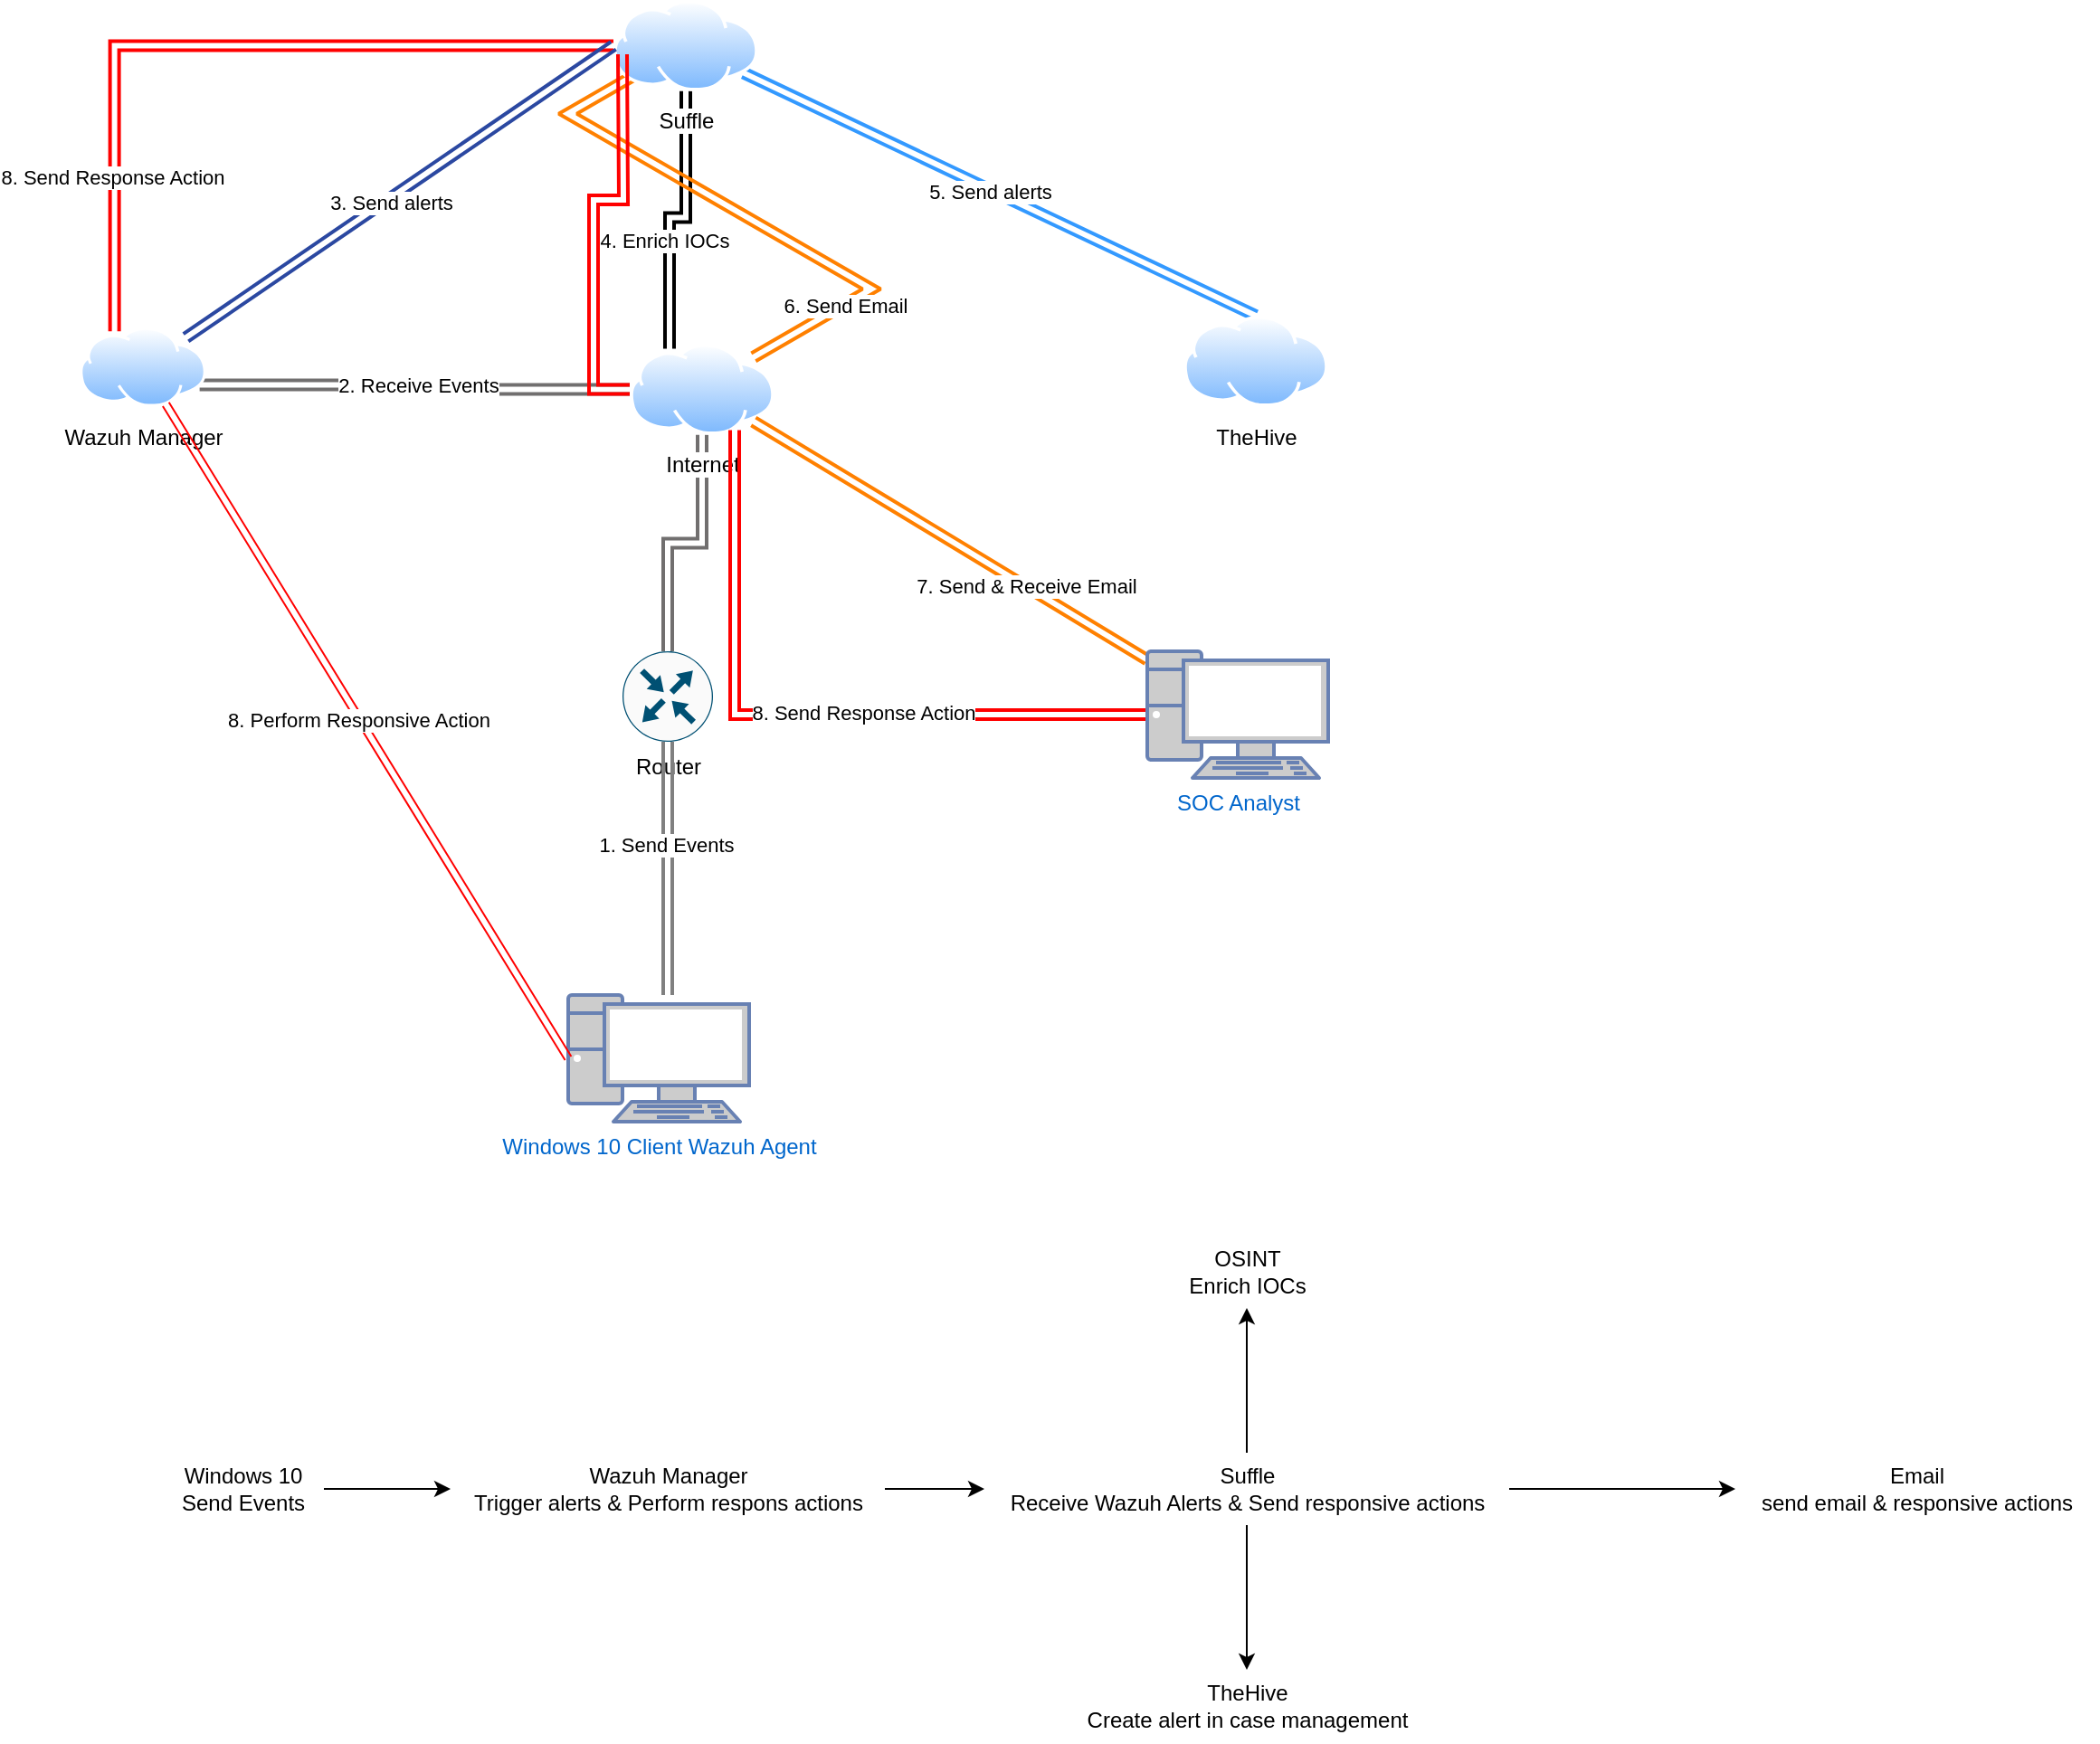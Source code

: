 <mxfile version="22.1.16" type="github">
  <diagram name="Page-1" id="ChK1W9BBv4qw7w4W10nk">
    <mxGraphModel dx="1434" dy="738" grid="1" gridSize="10" guides="1" tooltips="1" connect="1" arrows="1" fold="1" page="1" pageScale="1" pageWidth="827" pageHeight="1169" math="0" shadow="0">
      <root>
        <mxCell id="0" />
        <mxCell id="1" parent="0" />
        <mxCell id="oaZz4HmqSXYziOOv6S-j-2" value="Windows 10 Client Wazuh Agent&lt;br&gt;" style="fontColor=#0066CC;verticalAlign=top;verticalLabelPosition=bottom;labelPosition=center;align=center;html=1;outlineConnect=0;fillColor=#CCCCCC;strokeColor=#6881B3;gradientColor=none;gradientDirection=north;strokeWidth=2;shape=mxgraph.networks.pc;" parent="1" vertex="1">
          <mxGeometry x="340" y="570" width="100" height="70" as="geometry" />
        </mxCell>
        <mxCell id="oaZz4HmqSXYziOOv6S-j-13" style="edgeStyle=orthogonalEdgeStyle;rounded=0;orthogonalLoop=1;jettySize=auto;html=1;shape=link;strokeColor=#716f6f;strokeWidth=2;" parent="1" source="oaZz4HmqSXYziOOv6S-j-4" target="oaZz4HmqSXYziOOv6S-j-6" edge="1">
          <mxGeometry relative="1" as="geometry" />
        </mxCell>
        <mxCell id="oaZz4HmqSXYziOOv6S-j-4" value="Router" style="sketch=0;points=[[0.5,0,0],[1,0.5,0],[0.5,1,0],[0,0.5,0],[0.145,0.145,0],[0.856,0.145,0],[0.855,0.856,0],[0.145,0.855,0]];verticalLabelPosition=bottom;html=1;verticalAlign=top;aspect=fixed;align=center;pointerEvents=1;shape=mxgraph.cisco19.rect;prIcon=router;fillColor=#FAFAFA;strokeColor=#005073;" parent="1" vertex="1">
          <mxGeometry x="370" y="380" width="50" height="50" as="geometry" />
        </mxCell>
        <mxCell id="nG7Onz6YNzY-FJsHj9oM-8" style="edgeStyle=orthogonalEdgeStyle;rounded=0;orthogonalLoop=1;jettySize=auto;html=1;entryX=0.25;entryY=0;entryDx=0;entryDy=0;shape=link;strokeWidth=2;" edge="1" parent="1" source="oaZz4HmqSXYziOOv6S-j-5" target="oaZz4HmqSXYziOOv6S-j-6">
          <mxGeometry relative="1" as="geometry" />
        </mxCell>
        <mxCell id="nG7Onz6YNzY-FJsHj9oM-9" value="4. Enrich IOCs" style="edgeLabel;html=1;align=center;verticalAlign=middle;resizable=0;points=[];" vertex="1" connectable="0" parent="nG7Onz6YNzY-FJsHj9oM-8">
          <mxGeometry x="0.212" y="-3" relative="1" as="geometry">
            <mxPoint as="offset" />
          </mxGeometry>
        </mxCell>
        <mxCell id="nG7Onz6YNzY-FJsHj9oM-10" style="rounded=0;orthogonalLoop=1;jettySize=auto;html=1;entryX=0.5;entryY=0;entryDx=0;entryDy=0;shape=link;strokeWidth=2;strokeColor=#3399FF;" edge="1" parent="1" source="oaZz4HmqSXYziOOv6S-j-5" target="oaZz4HmqSXYziOOv6S-j-7">
          <mxGeometry relative="1" as="geometry" />
        </mxCell>
        <mxCell id="nG7Onz6YNzY-FJsHj9oM-11" value="5. Send alerts" style="edgeLabel;html=1;align=center;verticalAlign=middle;resizable=0;points=[];" vertex="1" connectable="0" parent="nG7Onz6YNzY-FJsHj9oM-10">
          <mxGeometry x="-0.039" y="-1" relative="1" as="geometry">
            <mxPoint as="offset" />
          </mxGeometry>
        </mxCell>
        <mxCell id="nG7Onz6YNzY-FJsHj9oM-12" style="edgeStyle=isometricEdgeStyle;rounded=0;orthogonalLoop=1;jettySize=auto;html=1;entryX=1;entryY=0;entryDx=0;entryDy=0;shape=link;strokeColor=#FF8000;strokeWidth=2;" edge="1" parent="1" source="oaZz4HmqSXYziOOv6S-j-5" target="oaZz4HmqSXYziOOv6S-j-6">
          <mxGeometry relative="1" as="geometry" />
        </mxCell>
        <mxCell id="nG7Onz6YNzY-FJsHj9oM-15" value="6. Send Email" style="edgeLabel;html=1;align=center;verticalAlign=middle;resizable=0;points=[];" vertex="1" connectable="0" parent="nG7Onz6YNzY-FJsHj9oM-12">
          <mxGeometry x="0.62" y="1" relative="1" as="geometry">
            <mxPoint x="-1" as="offset" />
          </mxGeometry>
        </mxCell>
        <mxCell id="nG7Onz6YNzY-FJsHj9oM-21" style="edgeStyle=orthogonalEdgeStyle;rounded=0;orthogonalLoop=1;jettySize=auto;html=1;entryX=0.25;entryY=0;entryDx=0;entryDy=0;shape=link;strokeWidth=2;strokeColor=#FF0000;" edge="1" parent="1" source="oaZz4HmqSXYziOOv6S-j-5" target="oaZz4HmqSXYziOOv6S-j-8">
          <mxGeometry relative="1" as="geometry" />
        </mxCell>
        <mxCell id="nG7Onz6YNzY-FJsHj9oM-22" value="8. Send Response Action" style="edgeLabel;html=1;align=center;verticalAlign=middle;resizable=0;points=[];" vertex="1" connectable="0" parent="nG7Onz6YNzY-FJsHj9oM-21">
          <mxGeometry x="0.607" y="-2" relative="1" as="geometry">
            <mxPoint as="offset" />
          </mxGeometry>
        </mxCell>
        <mxCell id="oaZz4HmqSXYziOOv6S-j-5" value="Suffle" style="image;aspect=fixed;perimeter=ellipsePerimeter;html=1;align=center;shadow=0;dashed=0;spacingTop=3;image=img/lib/active_directory/internet_cloud.svg;" parent="1" vertex="1">
          <mxGeometry x="365" y="20" width="80" height="50.4" as="geometry" />
        </mxCell>
        <mxCell id="nG7Onz6YNzY-FJsHj9oM-1" value="2. Receive Events" style="edgeStyle=orthogonalEdgeStyle;rounded=0;orthogonalLoop=1;jettySize=auto;html=1;entryX=1;entryY=0.75;entryDx=0;entryDy=0;shape=link;strokeColor=#716f6f;strokeWidth=2;" edge="1" parent="1" source="oaZz4HmqSXYziOOv6S-j-6" target="oaZz4HmqSXYziOOv6S-j-8">
          <mxGeometry relative="1" as="geometry" />
        </mxCell>
        <mxCell id="nG7Onz6YNzY-FJsHj9oM-20" style="edgeStyle=orthogonalEdgeStyle;rounded=0;orthogonalLoop=1;jettySize=auto;html=1;shape=link;strokeWidth=2;strokeColor=#FF0000;" edge="1" parent="1" source="oaZz4HmqSXYziOOv6S-j-6">
          <mxGeometry relative="1" as="geometry">
            <mxPoint x="370" y="50" as="targetPoint" />
          </mxGeometry>
        </mxCell>
        <mxCell id="oaZz4HmqSXYziOOv6S-j-6" value="Internet" style="image;aspect=fixed;perimeter=ellipsePerimeter;html=1;align=center;shadow=0;dashed=0;spacingTop=3;image=img/lib/active_directory/internet_cloud.svg;" parent="1" vertex="1">
          <mxGeometry x="374" y="210" width="80" height="50.4" as="geometry" />
        </mxCell>
        <mxCell id="oaZz4HmqSXYziOOv6S-j-7" value="TheHive&lt;br&gt;" style="image;aspect=fixed;perimeter=ellipsePerimeter;html=1;align=center;shadow=0;dashed=0;spacingTop=3;image=img/lib/active_directory/internet_cloud.svg;" parent="1" vertex="1">
          <mxGeometry x="680" y="194.5" width="80" height="50.4" as="geometry" />
        </mxCell>
        <mxCell id="nG7Onz6YNzY-FJsHj9oM-4" style="rounded=0;orthogonalLoop=1;jettySize=auto;html=1;entryX=0;entryY=0.5;entryDx=0;entryDy=0;shape=link;strokeWidth=2;strokeColor=#2b48a1;" edge="1" parent="1" source="oaZz4HmqSXYziOOv6S-j-8" target="oaZz4HmqSXYziOOv6S-j-5">
          <mxGeometry relative="1" as="geometry" />
        </mxCell>
        <mxCell id="nG7Onz6YNzY-FJsHj9oM-7" value="3. Send alerts" style="edgeLabel;html=1;align=center;verticalAlign=middle;resizable=0;points=[];" vertex="1" connectable="0" parent="nG7Onz6YNzY-FJsHj9oM-4">
          <mxGeometry x="-0.051" y="-2" relative="1" as="geometry">
            <mxPoint as="offset" />
          </mxGeometry>
        </mxCell>
        <mxCell id="oaZz4HmqSXYziOOv6S-j-8" value="Wazuh Manager" style="image;aspect=fixed;perimeter=ellipsePerimeter;html=1;align=center;shadow=0;dashed=0;spacingTop=3;image=img/lib/active_directory/internet_cloud.svg;" parent="1" vertex="1">
          <mxGeometry x="70" y="200.8" width="70" height="44.1" as="geometry" />
        </mxCell>
        <mxCell id="nG7Onz6YNzY-FJsHj9oM-16" style="rounded=0;orthogonalLoop=1;jettySize=auto;html=1;entryX=1;entryY=1;entryDx=0;entryDy=0;shape=link;strokeColor=#FF8000;strokeWidth=2;" edge="1" parent="1" source="oaZz4HmqSXYziOOv6S-j-10" target="oaZz4HmqSXYziOOv6S-j-6">
          <mxGeometry relative="1" as="geometry" />
        </mxCell>
        <mxCell id="nG7Onz6YNzY-FJsHj9oM-17" value="7. Send &amp;amp; Receive Email" style="edgeLabel;html=1;align=center;verticalAlign=middle;resizable=0;points=[];" vertex="1" connectable="0" parent="nG7Onz6YNzY-FJsHj9oM-16">
          <mxGeometry x="-0.377" relative="1" as="geometry">
            <mxPoint as="offset" />
          </mxGeometry>
        </mxCell>
        <mxCell id="nG7Onz6YNzY-FJsHj9oM-18" style="edgeStyle=orthogonalEdgeStyle;rounded=0;orthogonalLoop=1;jettySize=auto;html=1;entryX=0.75;entryY=1;entryDx=0;entryDy=0;shape=link;strokeWidth=2;strokeColor=#FF0000;" edge="1" parent="1" source="oaZz4HmqSXYziOOv6S-j-10" target="oaZz4HmqSXYziOOv6S-j-6">
          <mxGeometry relative="1" as="geometry" />
        </mxCell>
        <mxCell id="nG7Onz6YNzY-FJsHj9oM-19" value="8. Send Response Action" style="edgeLabel;html=1;align=center;verticalAlign=middle;resizable=0;points=[];" vertex="1" connectable="0" parent="nG7Onz6YNzY-FJsHj9oM-18">
          <mxGeometry x="-0.185" y="-1" relative="1" as="geometry">
            <mxPoint as="offset" />
          </mxGeometry>
        </mxCell>
        <mxCell id="oaZz4HmqSXYziOOv6S-j-10" value="SOC Analyst" style="fontColor=#0066CC;verticalAlign=top;verticalLabelPosition=bottom;labelPosition=center;align=center;html=1;outlineConnect=0;fillColor=#CCCCCC;strokeColor=#6881B3;gradientColor=none;gradientDirection=north;strokeWidth=2;shape=mxgraph.networks.pc;" parent="1" vertex="1">
          <mxGeometry x="660" y="380" width="100" height="70" as="geometry" />
        </mxCell>
        <mxCell id="oaZz4HmqSXYziOOv6S-j-17" style="edgeStyle=orthogonalEdgeStyle;rounded=0;orthogonalLoop=1;jettySize=auto;html=1;entryX=0.5;entryY=1;entryDx=0;entryDy=0;entryPerimeter=0;shape=link;strokeColor=#808080;strokeWidth=2;" parent="1" source="oaZz4HmqSXYziOOv6S-j-2" target="oaZz4HmqSXYziOOv6S-j-4" edge="1">
          <mxGeometry relative="1" as="geometry">
            <Array as="points">
              <mxPoint x="395" y="540" />
              <mxPoint x="395" y="540" />
            </Array>
          </mxGeometry>
        </mxCell>
        <mxCell id="oaZz4HmqSXYziOOv6S-j-18" value="1. Send Events" style="edgeLabel;html=1;align=center;verticalAlign=middle;resizable=0;points=[];" parent="oaZz4HmqSXYziOOv6S-j-17" vertex="1" connectable="0">
          <mxGeometry x="0.186" y="1" relative="1" as="geometry">
            <mxPoint as="offset" />
          </mxGeometry>
        </mxCell>
        <mxCell id="nG7Onz6YNzY-FJsHj9oM-24" style="rounded=0;orthogonalLoop=1;jettySize=auto;html=1;entryX=0;entryY=0.5;entryDx=0;entryDy=0;entryPerimeter=0;shape=link;strokeColor=#FF0000;" edge="1" parent="1" source="oaZz4HmqSXYziOOv6S-j-8" target="oaZz4HmqSXYziOOv6S-j-2">
          <mxGeometry relative="1" as="geometry" />
        </mxCell>
        <mxCell id="nG7Onz6YNzY-FJsHj9oM-25" value="8. Perform Responsive Action" style="edgeLabel;html=1;align=center;verticalAlign=middle;resizable=0;points=[];" vertex="1" connectable="0" parent="nG7Onz6YNzY-FJsHj9oM-24">
          <mxGeometry x="-0.037" y="-1" relative="1" as="geometry">
            <mxPoint as="offset" />
          </mxGeometry>
        </mxCell>
        <mxCell id="nG7Onz6YNzY-FJsHj9oM-28" value="" style="edgeStyle=orthogonalEdgeStyle;rounded=0;orthogonalLoop=1;jettySize=auto;html=1;" edge="1" parent="1" source="nG7Onz6YNzY-FJsHj9oM-26">
          <mxGeometry relative="1" as="geometry">
            <mxPoint x="275" y="843" as="targetPoint" />
          </mxGeometry>
        </mxCell>
        <mxCell id="nG7Onz6YNzY-FJsHj9oM-26" value="Windows 10&lt;br&gt;Send Events" style="text;html=1;align=center;verticalAlign=middle;resizable=0;points=[];autosize=1;strokeColor=none;fillColor=none;" vertex="1" parent="1">
          <mxGeometry x="115" y="823" width="90" height="40" as="geometry" />
        </mxCell>
        <mxCell id="nG7Onz6YNzY-FJsHj9oM-33" value="" style="edgeStyle=orthogonalEdgeStyle;rounded=0;orthogonalLoop=1;jettySize=auto;html=1;" edge="1" parent="1" source="nG7Onz6YNzY-FJsHj9oM-31" target="nG7Onz6YNzY-FJsHj9oM-32">
          <mxGeometry relative="1" as="geometry" />
        </mxCell>
        <mxCell id="nG7Onz6YNzY-FJsHj9oM-31" value="Wazuh Manager&lt;br&gt;Trigger alerts &amp;amp; Perform respons actions" style="text;html=1;align=center;verticalAlign=middle;resizable=0;points=[];autosize=1;strokeColor=none;fillColor=none;" vertex="1" parent="1">
          <mxGeometry x="275" y="823" width="240" height="40" as="geometry" />
        </mxCell>
        <mxCell id="nG7Onz6YNzY-FJsHj9oM-35" value="" style="edgeStyle=orthogonalEdgeStyle;rounded=0;orthogonalLoop=1;jettySize=auto;html=1;" edge="1" parent="1" source="nG7Onz6YNzY-FJsHj9oM-32" target="nG7Onz6YNzY-FJsHj9oM-34">
          <mxGeometry relative="1" as="geometry" />
        </mxCell>
        <mxCell id="nG7Onz6YNzY-FJsHj9oM-37" value="" style="edgeStyle=orthogonalEdgeStyle;rounded=0;orthogonalLoop=1;jettySize=auto;html=1;" edge="1" parent="1" source="nG7Onz6YNzY-FJsHj9oM-32" target="nG7Onz6YNzY-FJsHj9oM-36">
          <mxGeometry relative="1" as="geometry" />
        </mxCell>
        <mxCell id="nG7Onz6YNzY-FJsHj9oM-39" value="" style="edgeStyle=orthogonalEdgeStyle;rounded=0;orthogonalLoop=1;jettySize=auto;html=1;" edge="1" parent="1" source="nG7Onz6YNzY-FJsHj9oM-32" target="nG7Onz6YNzY-FJsHj9oM-38">
          <mxGeometry relative="1" as="geometry" />
        </mxCell>
        <mxCell id="nG7Onz6YNzY-FJsHj9oM-32" value="Suffle&lt;br&gt;Receive Wazuh Alerts &amp;amp; Send responsive actions" style="text;html=1;align=center;verticalAlign=middle;resizable=0;points=[];autosize=1;strokeColor=none;fillColor=none;" vertex="1" parent="1">
          <mxGeometry x="570" y="823" width="290" height="40" as="geometry" />
        </mxCell>
        <mxCell id="nG7Onz6YNzY-FJsHj9oM-34" value="TheHive&lt;br&gt;Create alert in case management" style="text;html=1;align=center;verticalAlign=middle;resizable=0;points=[];autosize=1;strokeColor=none;fillColor=none;" vertex="1" parent="1">
          <mxGeometry x="615" y="943" width="200" height="40" as="geometry" />
        </mxCell>
        <mxCell id="nG7Onz6YNzY-FJsHj9oM-36" value="OSINT&lt;br&gt;Enrich IOCs" style="text;html=1;align=center;verticalAlign=middle;resizable=0;points=[];autosize=1;strokeColor=none;fillColor=none;" vertex="1" parent="1">
          <mxGeometry x="670" y="703" width="90" height="40" as="geometry" />
        </mxCell>
        <mxCell id="nG7Onz6YNzY-FJsHj9oM-38" value="Email&lt;br&gt;send email &amp;amp; responsive actions" style="text;html=1;align=center;verticalAlign=middle;resizable=0;points=[];autosize=1;strokeColor=none;fillColor=none;" vertex="1" parent="1">
          <mxGeometry x="985" y="823" width="200" height="40" as="geometry" />
        </mxCell>
      </root>
    </mxGraphModel>
  </diagram>
</mxfile>
